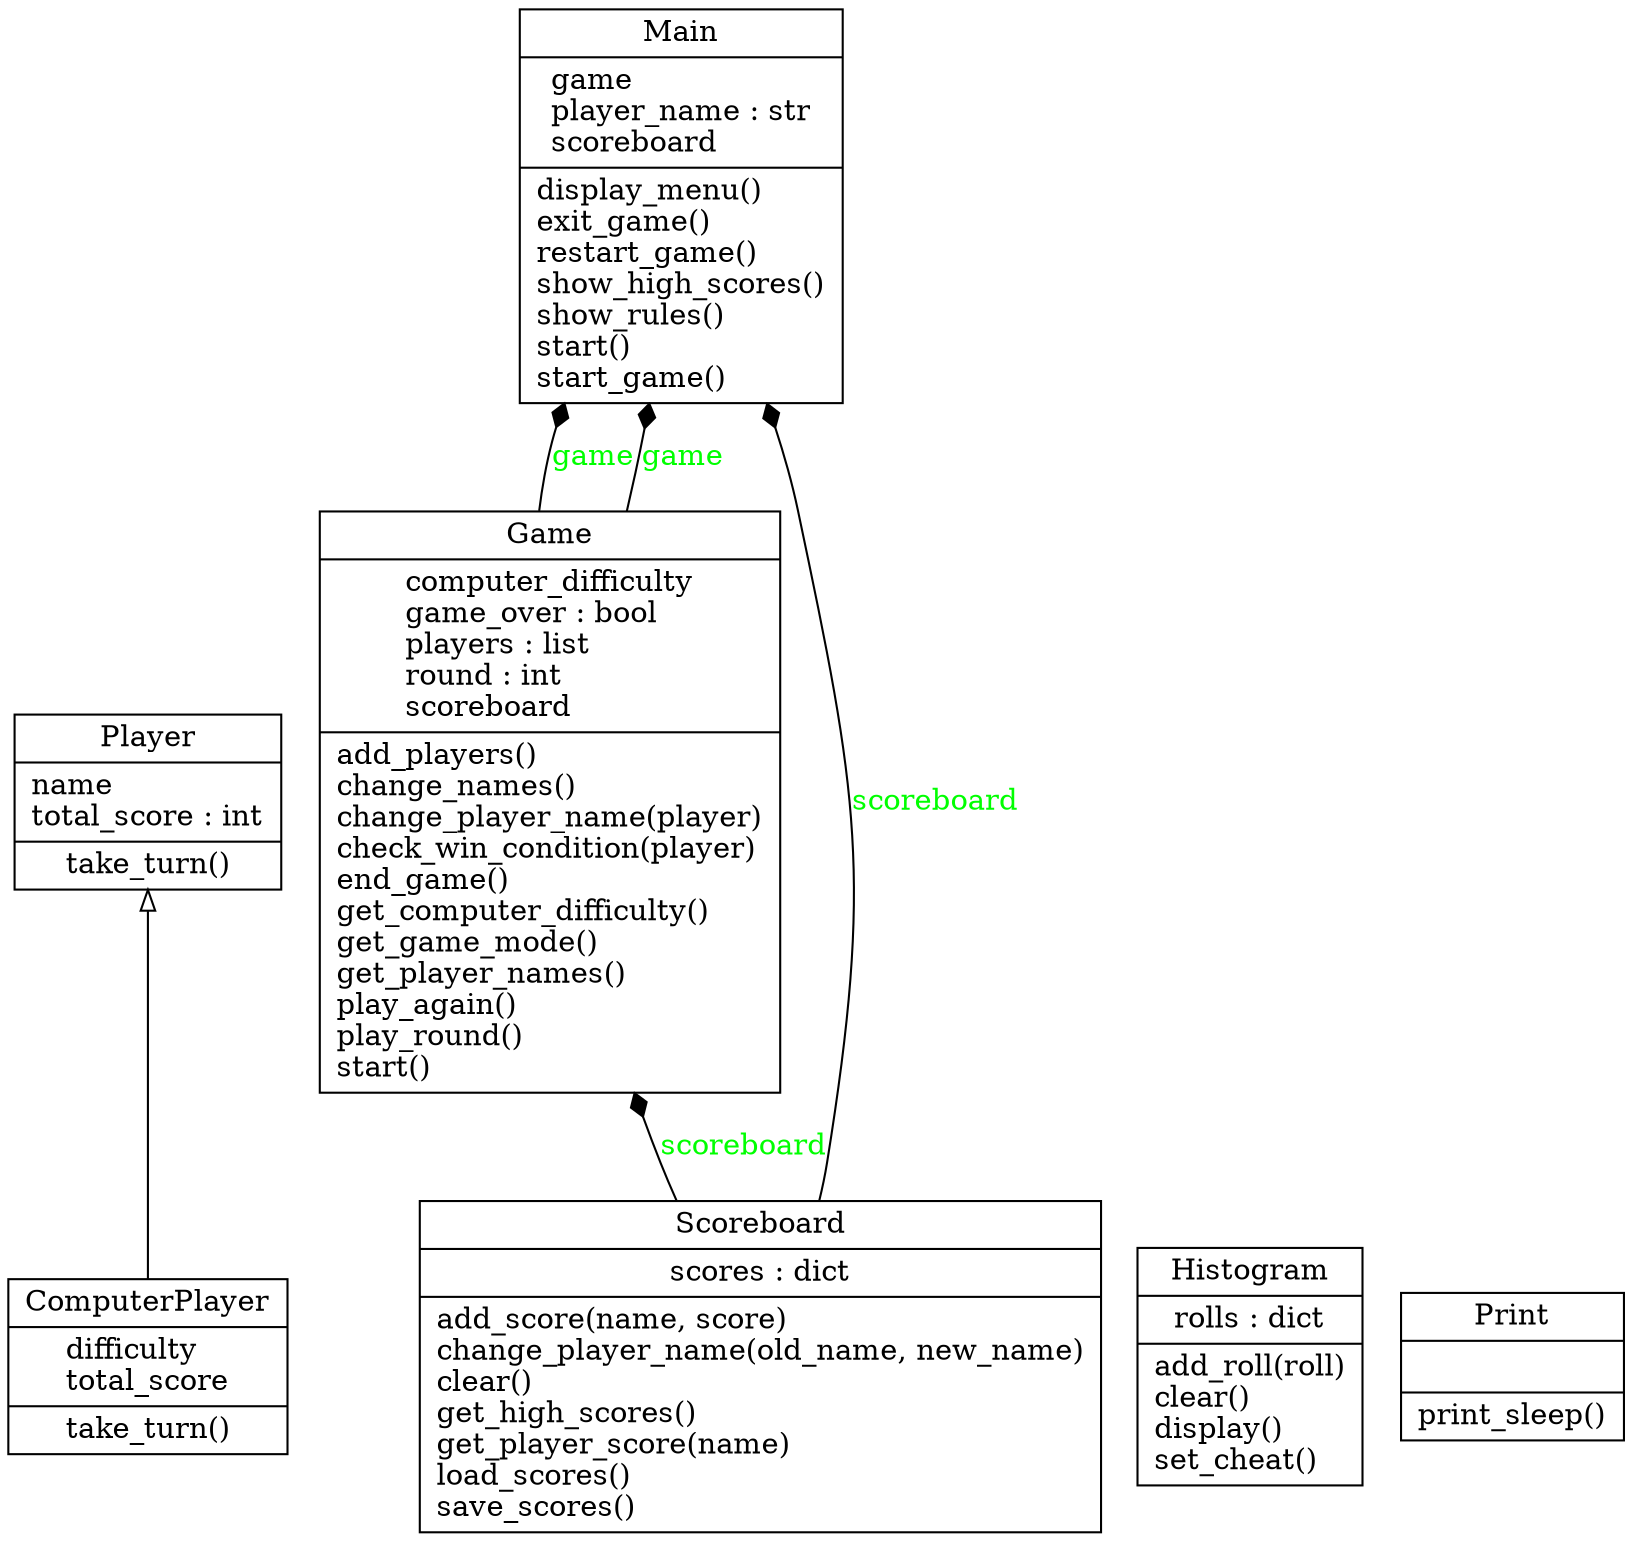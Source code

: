 digraph "classes" {
rankdir=BT
charset="utf-8"
"computer_player.ComputerPlayer" [color="black", fontcolor="black", label=<{ComputerPlayer|difficulty<br ALIGN="LEFT"/>total_score<br ALIGN="LEFT"/>|take_turn()<br ALIGN="LEFT"/>}>, shape="record", style="solid"];
"game.Game" [color="black", fontcolor="black", label=<{Game|computer_difficulty<br ALIGN="LEFT"/>game_over : bool<br ALIGN="LEFT"/>players : list<br ALIGN="LEFT"/>round : int<br ALIGN="LEFT"/>scoreboard<br ALIGN="LEFT"/>|add_players()<br ALIGN="LEFT"/>change_names()<br ALIGN="LEFT"/>change_player_name(player)<br ALIGN="LEFT"/>check_win_condition(player)<br ALIGN="LEFT"/>end_game()<br ALIGN="LEFT"/>get_computer_difficulty()<br ALIGN="LEFT"/>get_game_mode()<br ALIGN="LEFT"/>get_player_names()<br ALIGN="LEFT"/>play_again()<br ALIGN="LEFT"/>play_round()<br ALIGN="LEFT"/>start()<br ALIGN="LEFT"/>}>, shape="record", style="solid"];
"histogram.Histogram" [color="black", fontcolor="black", label=<{Histogram|rolls : dict<br ALIGN="LEFT"/>|add_roll(roll)<br ALIGN="LEFT"/>clear()<br ALIGN="LEFT"/>display()<br ALIGN="LEFT"/>set_cheat()<br ALIGN="LEFT"/>}>, shape="record", style="solid"];
"main.Main" [color="black", fontcolor="black", label=<{Main|game<br ALIGN="LEFT"/>player_name : str<br ALIGN="LEFT"/>scoreboard<br ALIGN="LEFT"/>|display_menu()<br ALIGN="LEFT"/>exit_game()<br ALIGN="LEFT"/>restart_game()<br ALIGN="LEFT"/>show_high_scores()<br ALIGN="LEFT"/>show_rules()<br ALIGN="LEFT"/>start()<br ALIGN="LEFT"/>start_game()<br ALIGN="LEFT"/>}>, shape="record", style="solid"];
"player.Player" [color="black", fontcolor="black", label=<{Player|name<br ALIGN="LEFT"/>total_score : int<br ALIGN="LEFT"/>|take_turn()<br ALIGN="LEFT"/>}>, shape="record", style="solid"];
"print.Print" [color="black", fontcolor="black", label=<{Print|<br ALIGN="LEFT"/>|print_sleep()<br ALIGN="LEFT"/>}>, shape="record", style="solid"];
"scoreboard.Scoreboard" [color="black", fontcolor="black", label=<{Scoreboard|scores : dict<br ALIGN="LEFT"/>|add_score(name, score)<br ALIGN="LEFT"/>change_player_name(old_name, new_name)<br ALIGN="LEFT"/>clear()<br ALIGN="LEFT"/>get_high_scores()<br ALIGN="LEFT"/>get_player_score(name)<br ALIGN="LEFT"/>load_scores()<br ALIGN="LEFT"/>save_scores()<br ALIGN="LEFT"/>}>, shape="record", style="solid"];
"computer_player.ComputerPlayer" -> "player.Player" [arrowhead="empty", arrowtail="none"];
"game.Game" -> "main.Main" [arrowhead="diamond", arrowtail="none", fontcolor="green", label="game", style="solid"];
"game.Game" -> "main.Main" [arrowhead="diamond", arrowtail="none", fontcolor="green", label="game", style="solid"];
"scoreboard.Scoreboard" -> "game.Game" [arrowhead="diamond", arrowtail="none", fontcolor="green", label="scoreboard", style="solid"];
"scoreboard.Scoreboard" -> "main.Main" [arrowhead="diamond", arrowtail="none", fontcolor="green", label="scoreboard", style="solid"];
}
